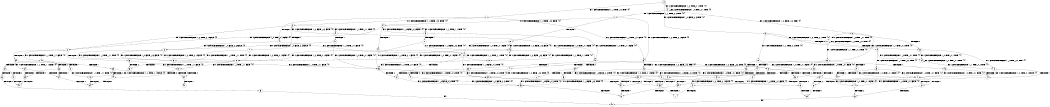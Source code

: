 digraph BCG {
size = "7, 10.5";
center = TRUE;
node [shape = circle];
0 [peripheries = 2];
0 -> 1 [label = "EX !1 !ATOMIC_EXCH_BRANCH (1, +1, TRUE, +0, 2, TRUE) !{0}"];
0 -> 2 [label = "EX !2 !ATOMIC_EXCH_BRANCH (1, +0, TRUE, +0, 1, TRUE) !{0}"];
0 -> 3 [label = "EX !0 !ATOMIC_EXCH_BRANCH (1, +0, FALSE, +0, 3, TRUE) !{0}"];
1 -> 4 [label = "TERMINATE !1"];
1 -> 5 [label = "EX !2 !ATOMIC_EXCH_BRANCH (1, +0, TRUE, +0, 1, FALSE) !{0}"];
1 -> 6 [label = "EX !0 !ATOMIC_EXCH_BRANCH (1, +0, FALSE, +0, 3, FALSE) !{0}"];
2 -> 7 [label = "EX !1 !ATOMIC_EXCH_BRANCH (1, +1, TRUE, +0, 2, TRUE) !{0}"];
2 -> 8 [label = "EX !0 !ATOMIC_EXCH_BRANCH (1, +0, FALSE, +0, 3, TRUE) !{0}"];
2 -> 2 [label = "EX !2 !ATOMIC_EXCH_BRANCH (1, +0, TRUE, +0, 1, TRUE) !{0}"];
3 -> 9 [label = "TERMINATE !0"];
3 -> 10 [label = "EX !1 !ATOMIC_EXCH_BRANCH (1, +1, TRUE, +0, 2, TRUE) !{0}"];
3 -> 11 [label = "EX !2 !ATOMIC_EXCH_BRANCH (1, +0, TRUE, +0, 1, TRUE) !{0}"];
4 -> 12 [label = "EX !2 !ATOMIC_EXCH_BRANCH (1, +0, TRUE, +0, 1, FALSE) !{0}"];
4 -> 13 [label = "EX !0 !ATOMIC_EXCH_BRANCH (1, +0, FALSE, +0, 3, FALSE) !{0}"];
5 -> 14 [label = "TERMINATE !1"];
5 -> 15 [label = "TERMINATE !2"];
5 -> 16 [label = "EX !0 !ATOMIC_EXCH_BRANCH (1, +0, FALSE, +0, 3, TRUE) !{0}"];
6 -> 17 [label = "TERMINATE !1"];
6 -> 18 [label = "EX !2 !ATOMIC_EXCH_BRANCH (1, +0, TRUE, +0, 1, FALSE) !{0}"];
6 -> 19 [label = "EX !0 !ATOMIC_EXCH_BRANCH (1, +1, TRUE, +1, 1, TRUE) !{0}"];
7 -> 20 [label = "TERMINATE !1"];
7 -> 21 [label = "EX !0 !ATOMIC_EXCH_BRANCH (1, +0, FALSE, +0, 3, FALSE) !{0}"];
7 -> 5 [label = "EX !2 !ATOMIC_EXCH_BRANCH (1, +0, TRUE, +0, 1, FALSE) !{0}"];
8 -> 22 [label = "TERMINATE !0"];
8 -> 23 [label = "EX !1 !ATOMIC_EXCH_BRANCH (1, +1, TRUE, +0, 2, TRUE) !{0}"];
8 -> 11 [label = "EX !2 !ATOMIC_EXCH_BRANCH (1, +0, TRUE, +0, 1, TRUE) !{0}"];
9 -> 24 [label = "EX !2 !ATOMIC_EXCH_BRANCH (1, +0, TRUE, +0, 1, TRUE) !{1}"];
9 -> 25 [label = "EX !1 !ATOMIC_EXCH_BRANCH (1, +1, TRUE, +0, 2, TRUE) !{1}"];
10 -> 26 [label = "TERMINATE !1"];
10 -> 27 [label = "TERMINATE !0"];
10 -> 28 [label = "EX !2 !ATOMIC_EXCH_BRANCH (1, +0, TRUE, +0, 1, FALSE) !{0}"];
11 -> 22 [label = "TERMINATE !0"];
11 -> 23 [label = "EX !1 !ATOMIC_EXCH_BRANCH (1, +1, TRUE, +0, 2, TRUE) !{0}"];
11 -> 11 [label = "EX !2 !ATOMIC_EXCH_BRANCH (1, +0, TRUE, +0, 1, TRUE) !{0}"];
12 -> 29 [label = "TERMINATE !2"];
12 -> 30 [label = "EX !0 !ATOMIC_EXCH_BRANCH (1, +0, FALSE, +0, 3, TRUE) !{0}"];
13 -> 31 [label = "EX !2 !ATOMIC_EXCH_BRANCH (1, +0, TRUE, +0, 1, FALSE) !{0}"];
13 -> 32 [label = "EX !0 !ATOMIC_EXCH_BRANCH (1, +1, TRUE, +1, 1, TRUE) !{0}"];
14 -> 29 [label = "TERMINATE !2"];
14 -> 30 [label = "EX !0 !ATOMIC_EXCH_BRANCH (1, +0, FALSE, +0, 3, TRUE) !{0}"];
15 -> 33 [label = "TERMINATE !1"];
15 -> 34 [label = "EX !0 !ATOMIC_EXCH_BRANCH (1, +0, FALSE, +0, 3, TRUE) !{0}"];
16 -> 35 [label = "TERMINATE !1"];
16 -> 36 [label = "TERMINATE !2"];
16 -> 37 [label = "TERMINATE !0"];
17 -> 31 [label = "EX !2 !ATOMIC_EXCH_BRANCH (1, +0, TRUE, +0, 1, FALSE) !{0}"];
17 -> 32 [label = "EX !0 !ATOMIC_EXCH_BRANCH (1, +1, TRUE, +1, 1, TRUE) !{0}"];
18 -> 38 [label = "TERMINATE !1"];
18 -> 39 [label = "TERMINATE !2"];
18 -> 40 [label = "EX !0 !ATOMIC_EXCH_BRANCH (1, +1, TRUE, +1, 1, FALSE) !{0}"];
19 -> 41 [label = "TERMINATE !1"];
19 -> 42 [label = "EX !2 !ATOMIC_EXCH_BRANCH (1, +0, TRUE, +0, 1, FALSE) !{0}"];
19 -> 6 [label = "EX !0 !ATOMIC_EXCH_BRANCH (1, +0, FALSE, +0, 3, FALSE) !{0}"];
20 -> 43 [label = "EX !0 !ATOMIC_EXCH_BRANCH (1, +0, FALSE, +0, 3, FALSE) !{0}"];
20 -> 12 [label = "EX !2 !ATOMIC_EXCH_BRANCH (1, +0, TRUE, +0, 1, FALSE) !{0}"];
21 -> 44 [label = "TERMINATE !1"];
21 -> 18 [label = "EX !2 !ATOMIC_EXCH_BRANCH (1, +0, TRUE, +0, 1, FALSE) !{0}"];
21 -> 45 [label = "EX !0 !ATOMIC_EXCH_BRANCH (1, +1, TRUE, +1, 1, TRUE) !{0}"];
22 -> 46 [label = "EX !1 !ATOMIC_EXCH_BRANCH (1, +1, TRUE, +0, 2, TRUE) !{1}"];
22 -> 24 [label = "EX !2 !ATOMIC_EXCH_BRANCH (1, +0, TRUE, +0, 1, TRUE) !{1}"];
23 -> 47 [label = "TERMINATE !1"];
23 -> 48 [label = "TERMINATE !0"];
23 -> 28 [label = "EX !2 !ATOMIC_EXCH_BRANCH (1, +0, TRUE, +0, 1, FALSE) !{0}"];
24 -> 46 [label = "EX !1 !ATOMIC_EXCH_BRANCH (1, +1, TRUE, +0, 2, TRUE) !{1}"];
24 -> 24 [label = "EX !2 !ATOMIC_EXCH_BRANCH (1, +0, TRUE, +0, 1, TRUE) !{1}"];
25 -> 49 [label = "TERMINATE !1"];
25 -> 50 [label = "EX !2 !ATOMIC_EXCH_BRANCH (1, +0, TRUE, +0, 1, FALSE) !{1}"];
26 -> 51 [label = "TERMINATE !0"];
26 -> 52 [label = "EX !2 !ATOMIC_EXCH_BRANCH (1, +0, TRUE, +0, 1, FALSE) !{0}"];
27 -> 49 [label = "TERMINATE !1"];
27 -> 50 [label = "EX !2 !ATOMIC_EXCH_BRANCH (1, +0, TRUE, +0, 1, FALSE) !{1}"];
28 -> 35 [label = "TERMINATE !1"];
28 -> 36 [label = "TERMINATE !2"];
28 -> 37 [label = "TERMINATE !0"];
29 -> 53 [label = "EX !0 !ATOMIC_EXCH_BRANCH (1, +0, FALSE, +0, 3, TRUE) !{0}"];
30 -> 54 [label = "TERMINATE !2"];
30 -> 55 [label = "TERMINATE !0"];
31 -> 56 [label = "TERMINATE !2"];
31 -> 57 [label = "EX !0 !ATOMIC_EXCH_BRANCH (1, +1, TRUE, +1, 1, FALSE) !{0}"];
32 -> 58 [label = "EX !2 !ATOMIC_EXCH_BRANCH (1, +0, TRUE, +0, 1, FALSE) !{0}"];
32 -> 13 [label = "EX !0 !ATOMIC_EXCH_BRANCH (1, +0, FALSE, +0, 3, FALSE) !{0}"];
33 -> 53 [label = "EX !0 !ATOMIC_EXCH_BRANCH (1, +0, FALSE, +0, 3, TRUE) !{0}"];
34 -> 59 [label = "TERMINATE !1"];
34 -> 60 [label = "TERMINATE !0"];
35 -> 54 [label = "TERMINATE !2"];
35 -> 55 [label = "TERMINATE !0"];
36 -> 59 [label = "TERMINATE !1"];
36 -> 60 [label = "TERMINATE !0"];
37 -> 61 [label = "TERMINATE !1"];
37 -> 62 [label = "TERMINATE !2"];
38 -> 56 [label = "TERMINATE !2"];
38 -> 57 [label = "EX !0 !ATOMIC_EXCH_BRANCH (1, +1, TRUE, +1, 1, FALSE) !{0}"];
39 -> 63 [label = "TERMINATE !1"];
39 -> 64 [label = "EX !0 !ATOMIC_EXCH_BRANCH (1, +1, TRUE, +1, 1, FALSE) !{0}"];
40 -> 65 [label = "TERMINATE !1"];
40 -> 66 [label = "TERMINATE !2"];
40 -> 67 [label = "TERMINATE !0"];
41 -> 58 [label = "EX !2 !ATOMIC_EXCH_BRANCH (1, +0, TRUE, +0, 1, FALSE) !{0}"];
41 -> 13 [label = "EX !0 !ATOMIC_EXCH_BRANCH (1, +0, FALSE, +0, 3, FALSE) !{0}"];
42 -> 68 [label = "TERMINATE !1"];
42 -> 69 [label = "TERMINATE !2"];
42 -> 16 [label = "EX !0 !ATOMIC_EXCH_BRANCH (1, +0, FALSE, +0, 3, TRUE) !{0}"];
43 -> 31 [label = "EX !2 !ATOMIC_EXCH_BRANCH (1, +0, TRUE, +0, 1, FALSE) !{0}"];
43 -> 70 [label = "EX !0 !ATOMIC_EXCH_BRANCH (1, +1, TRUE, +1, 1, TRUE) !{0}"];
44 -> 31 [label = "EX !2 !ATOMIC_EXCH_BRANCH (1, +0, TRUE, +0, 1, FALSE) !{0}"];
44 -> 70 [label = "EX !0 !ATOMIC_EXCH_BRANCH (1, +1, TRUE, +1, 1, TRUE) !{0}"];
45 -> 71 [label = "TERMINATE !1"];
45 -> 42 [label = "EX !2 !ATOMIC_EXCH_BRANCH (1, +0, TRUE, +0, 1, FALSE) !{0}"];
45 -> 21 [label = "EX !0 !ATOMIC_EXCH_BRANCH (1, +0, FALSE, +0, 3, FALSE) !{0}"];
46 -> 72 [label = "TERMINATE !1"];
46 -> 50 [label = "EX !2 !ATOMIC_EXCH_BRANCH (1, +0, TRUE, +0, 1, FALSE) !{1}"];
47 -> 73 [label = "TERMINATE !0"];
47 -> 52 [label = "EX !2 !ATOMIC_EXCH_BRANCH (1, +0, TRUE, +0, 1, FALSE) !{0}"];
48 -> 72 [label = "TERMINATE !1"];
48 -> 50 [label = "EX !2 !ATOMIC_EXCH_BRANCH (1, +0, TRUE, +0, 1, FALSE) !{1}"];
49 -> 74 [label = "EX !2 !ATOMIC_EXCH_BRANCH (1, +0, TRUE, +0, 1, FALSE) !{2}"];
50 -> 61 [label = "TERMINATE !1"];
50 -> 62 [label = "TERMINATE !2"];
51 -> 75 [label = "EX !2 !ATOMIC_EXCH_BRANCH (1, +0, TRUE, +0, 1, FALSE) !{1}"];
52 -> 54 [label = "TERMINATE !2"];
52 -> 55 [label = "TERMINATE !0"];
53 -> 76 [label = "TERMINATE !0"];
54 -> 76 [label = "TERMINATE !0"];
55 -> 77 [label = "TERMINATE !2"];
56 -> 78 [label = "EX !0 !ATOMIC_EXCH_BRANCH (1, +1, TRUE, +1, 1, FALSE) !{0}"];
57 -> 79 [label = "TERMINATE !2"];
57 -> 80 [label = "TERMINATE !0"];
58 -> 81 [label = "TERMINATE !2"];
58 -> 30 [label = "EX !0 !ATOMIC_EXCH_BRANCH (1, +0, FALSE, +0, 3, TRUE) !{0}"];
59 -> 76 [label = "TERMINATE !0"];
60 -> 82 [label = "TERMINATE !1"];
61 -> 83 [label = "TERMINATE !2"];
62 -> 82 [label = "TERMINATE !1"];
63 -> 78 [label = "EX !0 !ATOMIC_EXCH_BRANCH (1, +1, TRUE, +1, 1, FALSE) !{0}"];
64 -> 84 [label = "TERMINATE !1"];
64 -> 85 [label = "TERMINATE !0"];
65 -> 79 [label = "TERMINATE !2"];
65 -> 80 [label = "TERMINATE !0"];
66 -> 84 [label = "TERMINATE !1"];
66 -> 85 [label = "TERMINATE !0"];
67 -> 86 [label = "TERMINATE !1"];
67 -> 87 [label = "TERMINATE !2"];
68 -> 81 [label = "TERMINATE !2"];
68 -> 30 [label = "EX !0 !ATOMIC_EXCH_BRANCH (1, +0, FALSE, +0, 3, TRUE) !{0}"];
69 -> 88 [label = "TERMINATE !1"];
69 -> 34 [label = "EX !0 !ATOMIC_EXCH_BRANCH (1, +0, FALSE, +0, 3, TRUE) !{0}"];
70 -> 58 [label = "EX !2 !ATOMIC_EXCH_BRANCH (1, +0, TRUE, +0, 1, FALSE) !{0}"];
70 -> 43 [label = "EX !0 !ATOMIC_EXCH_BRANCH (1, +0, FALSE, +0, 3, FALSE) !{0}"];
71 -> 58 [label = "EX !2 !ATOMIC_EXCH_BRANCH (1, +0, TRUE, +0, 1, FALSE) !{0}"];
71 -> 43 [label = "EX !0 !ATOMIC_EXCH_BRANCH (1, +0, FALSE, +0, 3, FALSE) !{0}"];
72 -> 74 [label = "EX !2 !ATOMIC_EXCH_BRANCH (1, +0, TRUE, +0, 1, FALSE) !{2}"];
73 -> 75 [label = "EX !2 !ATOMIC_EXCH_BRANCH (1, +0, TRUE, +0, 1, FALSE) !{1}"];
74 -> 83 [label = "TERMINATE !2"];
75 -> 77 [label = "TERMINATE !2"];
78 -> 89 [label = "TERMINATE !0"];
79 -> 89 [label = "TERMINATE !0"];
80 -> 90 [label = "TERMINATE !2"];
81 -> 53 [label = "EX !0 !ATOMIC_EXCH_BRANCH (1, +0, FALSE, +0, 3, TRUE) !{0}"];
83 -> 91 [label = "exit"];
84 -> 89 [label = "TERMINATE !0"];
85 -> 92 [label = "TERMINATE !1"];
86 -> 93 [label = "TERMINATE !2"];
87 -> 92 [label = "TERMINATE !1"];
88 -> 53 [label = "EX !0 !ATOMIC_EXCH_BRANCH (1, +0, FALSE, +0, 3, TRUE) !{0}"];
93 -> 91 [label = "exit"];
}

